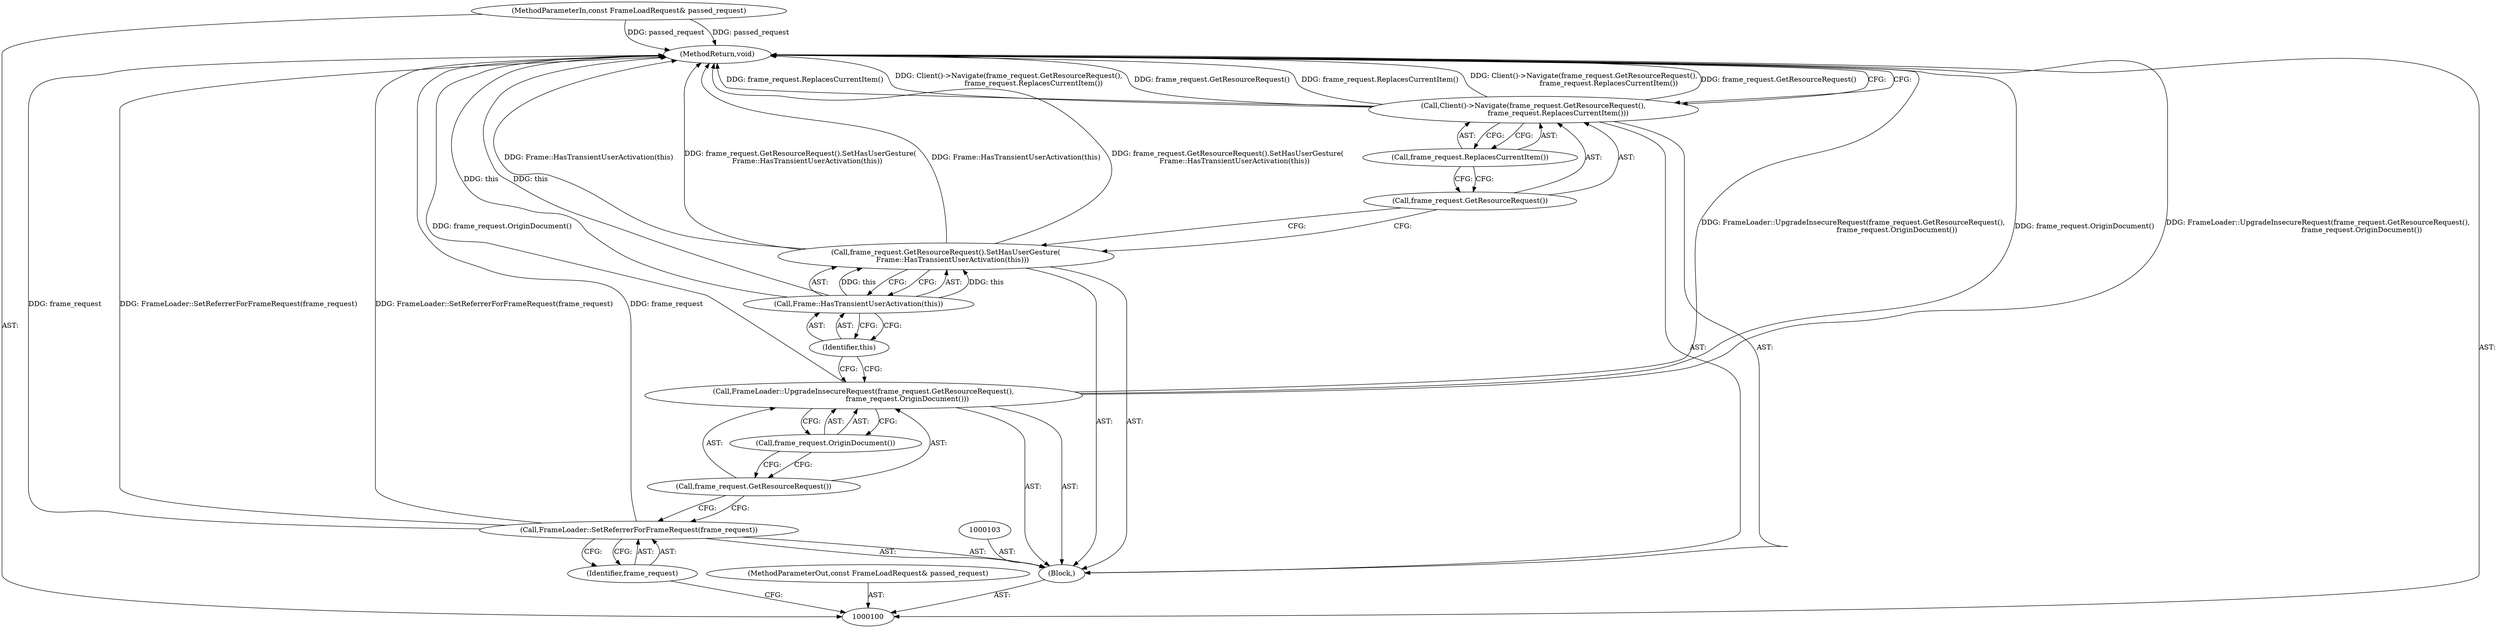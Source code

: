 digraph "1_Chrome_88fcb3a6899d77b64195423333ad81a00803f997" {
"1000115" [label="(MethodReturn,void)"];
"1000101" [label="(MethodParameterIn,const FrameLoadRequest& passed_request)"];
"1000152" [label="(MethodParameterOut,const FrameLoadRequest& passed_request)"];
"1000102" [label="(Block,)"];
"1000113" [label="(Call,frame_request.GetResourceRequest())"];
"1000112" [label="(Call,Client()->Navigate(frame_request.GetResourceRequest(),\n                      frame_request.ReplacesCurrentItem()))"];
"1000114" [label="(Call,frame_request.ReplacesCurrentItem())"];
"1000104" [label="(Call,FrameLoader::SetReferrerForFrameRequest(frame_request))"];
"1000105" [label="(Identifier,frame_request)"];
"1000106" [label="(Call,FrameLoader::UpgradeInsecureRequest(frame_request.GetResourceRequest(),\n                                       frame_request.OriginDocument()))"];
"1000107" [label="(Call,frame_request.GetResourceRequest())"];
"1000108" [label="(Call,frame_request.OriginDocument())"];
"1000109" [label="(Call,frame_request.GetResourceRequest().SetHasUserGesture(\n      Frame::HasTransientUserActivation(this)))"];
"1000111" [label="(Identifier,this)"];
"1000110" [label="(Call,Frame::HasTransientUserActivation(this))"];
"1000115" -> "1000100"  [label="AST: "];
"1000115" -> "1000112"  [label="CFG: "];
"1000106" -> "1000115"  [label="DDG: frame_request.OriginDocument()"];
"1000106" -> "1000115"  [label="DDG: FrameLoader::UpgradeInsecureRequest(frame_request.GetResourceRequest(),\n                                       frame_request.OriginDocument())"];
"1000104" -> "1000115"  [label="DDG: FrameLoader::SetReferrerForFrameRequest(frame_request)"];
"1000104" -> "1000115"  [label="DDG: frame_request"];
"1000112" -> "1000115"  [label="DDG: frame_request.ReplacesCurrentItem()"];
"1000112" -> "1000115"  [label="DDG: Client()->Navigate(frame_request.GetResourceRequest(),\n                      frame_request.ReplacesCurrentItem())"];
"1000112" -> "1000115"  [label="DDG: frame_request.GetResourceRequest()"];
"1000110" -> "1000115"  [label="DDG: this"];
"1000101" -> "1000115"  [label="DDG: passed_request"];
"1000109" -> "1000115"  [label="DDG: Frame::HasTransientUserActivation(this)"];
"1000109" -> "1000115"  [label="DDG: frame_request.GetResourceRequest().SetHasUserGesture(\n      Frame::HasTransientUserActivation(this))"];
"1000101" -> "1000100"  [label="AST: "];
"1000101" -> "1000115"  [label="DDG: passed_request"];
"1000152" -> "1000100"  [label="AST: "];
"1000102" -> "1000100"  [label="AST: "];
"1000103" -> "1000102"  [label="AST: "];
"1000104" -> "1000102"  [label="AST: "];
"1000106" -> "1000102"  [label="AST: "];
"1000109" -> "1000102"  [label="AST: "];
"1000112" -> "1000102"  [label="AST: "];
"1000113" -> "1000112"  [label="AST: "];
"1000113" -> "1000109"  [label="CFG: "];
"1000114" -> "1000113"  [label="CFG: "];
"1000112" -> "1000102"  [label="AST: "];
"1000112" -> "1000114"  [label="CFG: "];
"1000113" -> "1000112"  [label="AST: "];
"1000114" -> "1000112"  [label="AST: "];
"1000115" -> "1000112"  [label="CFG: "];
"1000112" -> "1000115"  [label="DDG: frame_request.ReplacesCurrentItem()"];
"1000112" -> "1000115"  [label="DDG: Client()->Navigate(frame_request.GetResourceRequest(),\n                      frame_request.ReplacesCurrentItem())"];
"1000112" -> "1000115"  [label="DDG: frame_request.GetResourceRequest()"];
"1000114" -> "1000112"  [label="AST: "];
"1000114" -> "1000113"  [label="CFG: "];
"1000112" -> "1000114"  [label="CFG: "];
"1000104" -> "1000102"  [label="AST: "];
"1000104" -> "1000105"  [label="CFG: "];
"1000105" -> "1000104"  [label="AST: "];
"1000107" -> "1000104"  [label="CFG: "];
"1000104" -> "1000115"  [label="DDG: FrameLoader::SetReferrerForFrameRequest(frame_request)"];
"1000104" -> "1000115"  [label="DDG: frame_request"];
"1000105" -> "1000104"  [label="AST: "];
"1000105" -> "1000100"  [label="CFG: "];
"1000104" -> "1000105"  [label="CFG: "];
"1000106" -> "1000102"  [label="AST: "];
"1000106" -> "1000108"  [label="CFG: "];
"1000107" -> "1000106"  [label="AST: "];
"1000108" -> "1000106"  [label="AST: "];
"1000111" -> "1000106"  [label="CFG: "];
"1000106" -> "1000115"  [label="DDG: frame_request.OriginDocument()"];
"1000106" -> "1000115"  [label="DDG: FrameLoader::UpgradeInsecureRequest(frame_request.GetResourceRequest(),\n                                       frame_request.OriginDocument())"];
"1000107" -> "1000106"  [label="AST: "];
"1000107" -> "1000104"  [label="CFG: "];
"1000108" -> "1000107"  [label="CFG: "];
"1000108" -> "1000106"  [label="AST: "];
"1000108" -> "1000107"  [label="CFG: "];
"1000106" -> "1000108"  [label="CFG: "];
"1000109" -> "1000102"  [label="AST: "];
"1000109" -> "1000110"  [label="CFG: "];
"1000110" -> "1000109"  [label="AST: "];
"1000113" -> "1000109"  [label="CFG: "];
"1000109" -> "1000115"  [label="DDG: Frame::HasTransientUserActivation(this)"];
"1000109" -> "1000115"  [label="DDG: frame_request.GetResourceRequest().SetHasUserGesture(\n      Frame::HasTransientUserActivation(this))"];
"1000110" -> "1000109"  [label="DDG: this"];
"1000111" -> "1000110"  [label="AST: "];
"1000111" -> "1000106"  [label="CFG: "];
"1000110" -> "1000111"  [label="CFG: "];
"1000110" -> "1000109"  [label="AST: "];
"1000110" -> "1000111"  [label="CFG: "];
"1000111" -> "1000110"  [label="AST: "];
"1000109" -> "1000110"  [label="CFG: "];
"1000110" -> "1000115"  [label="DDG: this"];
"1000110" -> "1000109"  [label="DDG: this"];
}
